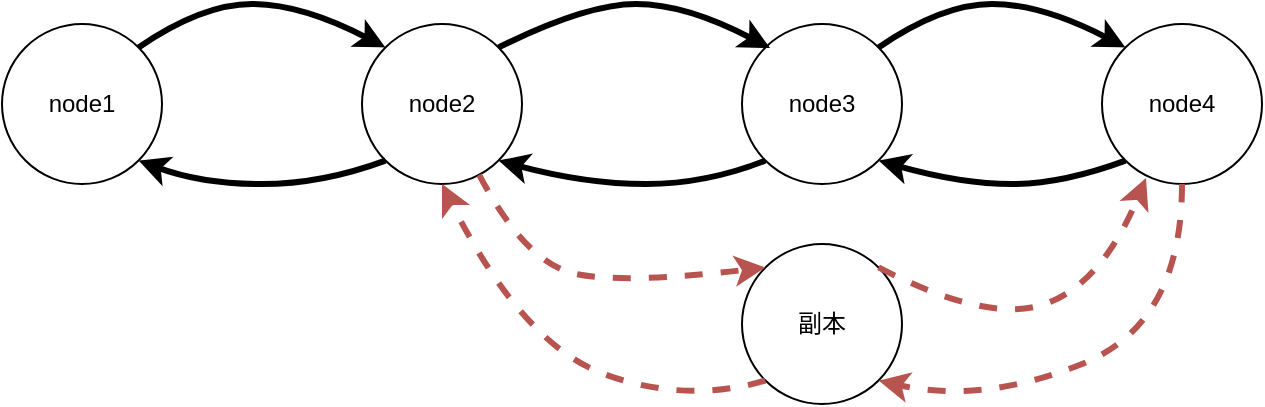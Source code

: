 <mxfile version="21.8.2" type="github">
  <diagram name="第 1 页" id="1Q1tHjodtQbPgFBIO5m3">
    <mxGraphModel dx="1434" dy="758" grid="1" gridSize="10" guides="1" tooltips="1" connect="1" arrows="1" fold="1" page="1" pageScale="1" pageWidth="827" pageHeight="1169" math="0" shadow="0">
      <root>
        <mxCell id="0" />
        <mxCell id="1" parent="0" />
        <mxCell id="qNGu93KraLSl26h2mHFk-1" value="node1" style="ellipse;whiteSpace=wrap;html=1;aspect=fixed;" vertex="1" parent="1">
          <mxGeometry x="60" y="690" width="80" height="80" as="geometry" />
        </mxCell>
        <mxCell id="qNGu93KraLSl26h2mHFk-2" value="node2" style="ellipse;whiteSpace=wrap;html=1;aspect=fixed;" vertex="1" parent="1">
          <mxGeometry x="240" y="690" width="80" height="80" as="geometry" />
        </mxCell>
        <mxCell id="qNGu93KraLSl26h2mHFk-3" value="node3" style="ellipse;whiteSpace=wrap;html=1;aspect=fixed;" vertex="1" parent="1">
          <mxGeometry x="430" y="690" width="80" height="80" as="geometry" />
        </mxCell>
        <mxCell id="qNGu93KraLSl26h2mHFk-4" value="node4" style="ellipse;whiteSpace=wrap;html=1;aspect=fixed;" vertex="1" parent="1">
          <mxGeometry x="610" y="690" width="80" height="80" as="geometry" />
        </mxCell>
        <mxCell id="qNGu93KraLSl26h2mHFk-5" value="" style="curved=1;endArrow=classic;html=1;rounded=0;exitX=1;exitY=0;exitDx=0;exitDy=0;entryX=0;entryY=0;entryDx=0;entryDy=0;strokeWidth=3;" edge="1" parent="1" source="qNGu93KraLSl26h2mHFk-1" target="qNGu93KraLSl26h2mHFk-2">
          <mxGeometry width="50" height="50" relative="1" as="geometry">
            <mxPoint x="390" y="820" as="sourcePoint" />
            <mxPoint x="440" y="770" as="targetPoint" />
            <Array as="points">
              <mxPoint x="160" y="680" />
              <mxPoint x="210" y="680" />
            </Array>
          </mxGeometry>
        </mxCell>
        <mxCell id="qNGu93KraLSl26h2mHFk-7" value="" style="curved=1;endArrow=classic;html=1;rounded=0;exitX=1;exitY=0;exitDx=0;exitDy=0;entryX=0;entryY=0;entryDx=0;entryDy=0;strokeWidth=3;" edge="1" parent="1" source="qNGu93KraLSl26h2mHFk-2">
          <mxGeometry width="50" height="50" relative="1" as="geometry">
            <mxPoint x="320" y="702" as="sourcePoint" />
            <mxPoint x="444" y="702" as="targetPoint" />
            <Array as="points">
              <mxPoint x="352" y="680" />
              <mxPoint x="402" y="680" />
            </Array>
          </mxGeometry>
        </mxCell>
        <mxCell id="qNGu93KraLSl26h2mHFk-9" value="" style="curved=1;endArrow=classic;html=1;rounded=0;exitX=1;exitY=0;exitDx=0;exitDy=0;entryX=0;entryY=0;entryDx=0;entryDy=0;strokeWidth=3;" edge="1" parent="1" source="qNGu93KraLSl26h2mHFk-3" target="qNGu93KraLSl26h2mHFk-4">
          <mxGeometry width="50" height="50" relative="1" as="geometry">
            <mxPoint x="500" y="702" as="sourcePoint" />
            <mxPoint x="636" y="702" as="targetPoint" />
            <Array as="points">
              <mxPoint x="530" y="680" />
              <mxPoint x="580" y="680" />
            </Array>
          </mxGeometry>
        </mxCell>
        <mxCell id="qNGu93KraLSl26h2mHFk-10" value="" style="curved=1;endArrow=classic;html=1;rounded=0;exitX=0;exitY=1;exitDx=0;exitDy=0;entryX=1;entryY=1;entryDx=0;entryDy=0;strokeWidth=3;" edge="1" parent="1" source="qNGu93KraLSl26h2mHFk-2" target="qNGu93KraLSl26h2mHFk-1">
          <mxGeometry width="50" height="50" relative="1" as="geometry">
            <mxPoint x="110" y="792" as="sourcePoint" />
            <mxPoint x="234" y="792" as="targetPoint" />
            <Array as="points">
              <mxPoint x="220" y="770" />
              <mxPoint x="160" y="770" />
            </Array>
          </mxGeometry>
        </mxCell>
        <mxCell id="qNGu93KraLSl26h2mHFk-11" value="" style="curved=1;endArrow=classic;html=1;rounded=0;exitX=0;exitY=1;exitDx=0;exitDy=0;entryX=1;entryY=1;entryDx=0;entryDy=0;strokeWidth=3;" edge="1" parent="1" source="qNGu93KraLSl26h2mHFk-3" target="qNGu93KraLSl26h2mHFk-2">
          <mxGeometry width="50" height="50" relative="1" as="geometry">
            <mxPoint x="444" y="758" as="sourcePoint" />
            <mxPoint x="320" y="758" as="targetPoint" />
            <Array as="points">
              <mxPoint x="412" y="770" />
              <mxPoint x="352" y="770" />
            </Array>
          </mxGeometry>
        </mxCell>
        <mxCell id="qNGu93KraLSl26h2mHFk-12" value="" style="curved=1;endArrow=classic;html=1;rounded=0;exitX=0;exitY=1;exitDx=0;exitDy=0;entryX=1;entryY=1;entryDx=0;entryDy=0;strokeWidth=3;" edge="1" parent="1" source="qNGu93KraLSl26h2mHFk-4" target="qNGu93KraLSl26h2mHFk-3">
          <mxGeometry width="50" height="50" relative="1" as="geometry">
            <mxPoint x="644" y="758" as="sourcePoint" />
            <mxPoint x="510" y="758" as="targetPoint" />
            <Array as="points">
              <mxPoint x="590" y="770" />
              <mxPoint x="540" y="770" />
            </Array>
          </mxGeometry>
        </mxCell>
        <mxCell id="qNGu93KraLSl26h2mHFk-13" value="副本" style="ellipse;whiteSpace=wrap;html=1;aspect=fixed;" vertex="1" parent="1">
          <mxGeometry x="430" y="800" width="80" height="80" as="geometry" />
        </mxCell>
        <mxCell id="qNGu93KraLSl26h2mHFk-14" value="" style="curved=1;endArrow=classic;html=1;rounded=0;entryX=0;entryY=0;entryDx=0;entryDy=0;strokeWidth=3;dashed=1;fillColor=#f8cecc;strokeColor=#b85450;" edge="1" parent="1" source="qNGu93KraLSl26h2mHFk-2" target="qNGu93KraLSl26h2mHFk-13">
          <mxGeometry width="50" height="50" relative="1" as="geometry">
            <mxPoint x="278" y="842" as="sourcePoint" />
            <mxPoint x="414" y="842" as="targetPoint" />
            <Array as="points">
              <mxPoint x="322" y="810" />
              <mxPoint x="372" y="820" />
            </Array>
          </mxGeometry>
        </mxCell>
        <mxCell id="qNGu93KraLSl26h2mHFk-15" value="" style="curved=1;endArrow=classic;html=1;rounded=0;entryX=0.275;entryY=0.963;entryDx=0;entryDy=0;strokeWidth=3;exitX=1;exitY=0;exitDx=0;exitDy=0;entryPerimeter=0;dashed=1;fillColor=#f8cecc;strokeColor=#b85450;" edge="1" parent="1" source="qNGu93KraLSl26h2mHFk-13" target="qNGu93KraLSl26h2mHFk-4">
          <mxGeometry width="50" height="50" relative="1" as="geometry">
            <mxPoint x="530" y="800" as="sourcePoint" />
            <mxPoint x="673" y="847" as="targetPoint" />
            <Array as="points">
              <mxPoint x="553" y="840" />
              <mxPoint x="610" y="820" />
            </Array>
          </mxGeometry>
        </mxCell>
        <mxCell id="qNGu93KraLSl26h2mHFk-16" value="" style="curved=1;endArrow=classic;html=1;rounded=0;entryX=1;entryY=1;entryDx=0;entryDy=0;strokeWidth=3;exitX=0.5;exitY=1;exitDx=0;exitDy=0;dashed=1;fillColor=#f8cecc;strokeColor=#b85450;" edge="1" parent="1" source="qNGu93KraLSl26h2mHFk-4" target="qNGu93KraLSl26h2mHFk-13">
          <mxGeometry width="50" height="50" relative="1" as="geometry">
            <mxPoint x="556" y="895" as="sourcePoint" />
            <mxPoint x="690" y="850" as="targetPoint" />
            <Array as="points">
              <mxPoint x="650" y="840" />
              <mxPoint x="550" y="880" />
            </Array>
          </mxGeometry>
        </mxCell>
        <mxCell id="qNGu93KraLSl26h2mHFk-17" value="" style="curved=1;endArrow=classic;html=1;rounded=0;entryX=0.5;entryY=1;entryDx=0;entryDy=0;strokeWidth=3;exitX=0;exitY=1;exitDx=0;exitDy=0;dashed=1;fillColor=#f8cecc;strokeColor=#b85450;" edge="1" parent="1" source="qNGu93KraLSl26h2mHFk-13" target="qNGu93KraLSl26h2mHFk-2">
          <mxGeometry width="50" height="50" relative="1" as="geometry">
            <mxPoint x="402" y="840" as="sourcePoint" />
            <mxPoint x="250" y="938" as="targetPoint" />
            <Array as="points">
              <mxPoint x="402" y="880" />
              <mxPoint x="320" y="850" />
            </Array>
          </mxGeometry>
        </mxCell>
      </root>
    </mxGraphModel>
  </diagram>
</mxfile>
